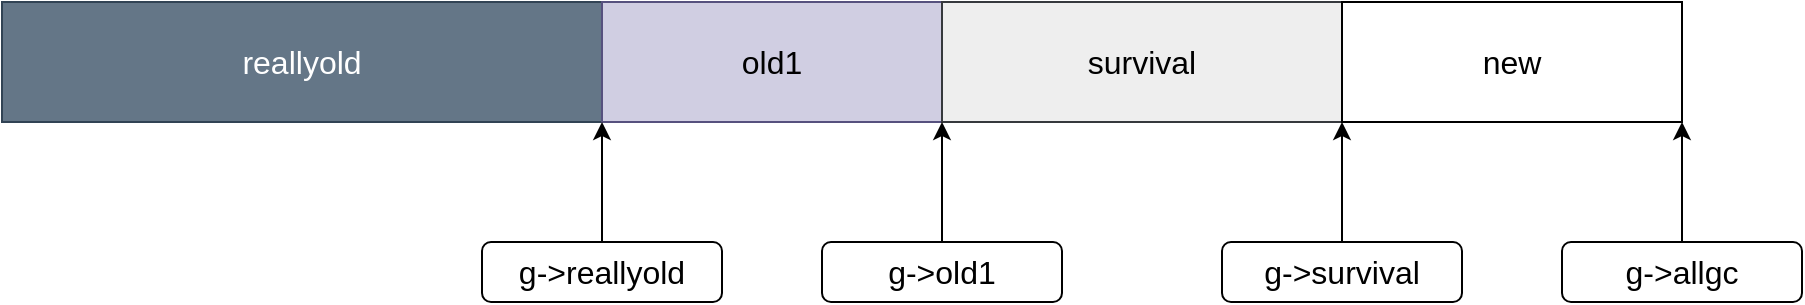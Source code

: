 <mxfile version="22.1.20" type="device">
  <diagram name="Page-1" id="rc0uClVn3gRNKsO3K7OQ">
    <mxGraphModel dx="1434" dy="746" grid="1" gridSize="10" guides="1" tooltips="1" connect="1" arrows="1" fold="1" page="1" pageScale="1" pageWidth="850" pageHeight="1100" math="0" shadow="0">
      <root>
        <mxCell id="0" />
        <mxCell id="1" parent="0" />
        <mxCell id="BMD3vk750Op_6i22iyfP-1" value="&lt;font style=&quot;font-size: 16px;&quot;&gt;reallyold&lt;/font&gt;" style="rounded=0;whiteSpace=wrap;html=1;fillColor=#647687;fontColor=#ffffff;strokeColor=#314354;" vertex="1" parent="1">
          <mxGeometry y="150" width="300" height="60" as="geometry" />
        </mxCell>
        <mxCell id="BMD3vk750Op_6i22iyfP-2" value="&lt;font style=&quot;font-size: 16px;&quot;&gt;old1&lt;/font&gt;" style="rounded=0;whiteSpace=wrap;html=1;fillColor=#d0cee2;strokeColor=#56517e;" vertex="1" parent="1">
          <mxGeometry x="300" y="150" width="170" height="60" as="geometry" />
        </mxCell>
        <mxCell id="BMD3vk750Op_6i22iyfP-3" value="&lt;span style=&quot;font-size: 16px;&quot;&gt;survival&lt;/span&gt;" style="rounded=0;whiteSpace=wrap;html=1;fillColor=#eeeeee;strokeColor=#36393d;" vertex="1" parent="1">
          <mxGeometry x="470" y="150" width="200" height="60" as="geometry" />
        </mxCell>
        <mxCell id="BMD3vk750Op_6i22iyfP-4" value="&lt;span style=&quot;font-size: 16px;&quot;&gt;new&lt;/span&gt;" style="rounded=0;whiteSpace=wrap;html=1;" vertex="1" parent="1">
          <mxGeometry x="670" y="150" width="170" height="60" as="geometry" />
        </mxCell>
        <mxCell id="BMD3vk750Op_6i22iyfP-6" style="edgeStyle=orthogonalEdgeStyle;rounded=0;orthogonalLoop=1;jettySize=auto;html=1;exitX=0.5;exitY=0;exitDx=0;exitDy=0;entryX=0;entryY=1;entryDx=0;entryDy=0;" edge="1" parent="1" source="BMD3vk750Op_6i22iyfP-5" target="BMD3vk750Op_6i22iyfP-2">
          <mxGeometry relative="1" as="geometry" />
        </mxCell>
        <mxCell id="BMD3vk750Op_6i22iyfP-5" value="&lt;font style=&quot;font-size: 16px;&quot;&gt;g-&amp;gt;reallyold&lt;/font&gt;" style="rounded=1;whiteSpace=wrap;html=1;" vertex="1" parent="1">
          <mxGeometry x="240" y="270" width="120" height="30" as="geometry" />
        </mxCell>
        <mxCell id="BMD3vk750Op_6i22iyfP-8" style="edgeStyle=orthogonalEdgeStyle;rounded=0;orthogonalLoop=1;jettySize=auto;html=1;exitX=0.5;exitY=0;exitDx=0;exitDy=0;entryX=0;entryY=1;entryDx=0;entryDy=0;" edge="1" parent="1" source="BMD3vk750Op_6i22iyfP-7" target="BMD3vk750Op_6i22iyfP-3">
          <mxGeometry relative="1" as="geometry" />
        </mxCell>
        <mxCell id="BMD3vk750Op_6i22iyfP-7" value="&lt;font style=&quot;font-size: 16px;&quot;&gt;g-&amp;gt;old1&lt;/font&gt;" style="rounded=1;whiteSpace=wrap;html=1;" vertex="1" parent="1">
          <mxGeometry x="410" y="270" width="120" height="30" as="geometry" />
        </mxCell>
        <mxCell id="BMD3vk750Op_6i22iyfP-10" style="edgeStyle=orthogonalEdgeStyle;rounded=0;orthogonalLoop=1;jettySize=auto;html=1;exitX=0.5;exitY=0;exitDx=0;exitDy=0;entryX=0;entryY=1;entryDx=0;entryDy=0;" edge="1" parent="1" source="BMD3vk750Op_6i22iyfP-9" target="BMD3vk750Op_6i22iyfP-4">
          <mxGeometry relative="1" as="geometry" />
        </mxCell>
        <mxCell id="BMD3vk750Op_6i22iyfP-9" value="&lt;font style=&quot;font-size: 16px;&quot;&gt;g-&amp;gt;survival&lt;/font&gt;" style="rounded=1;whiteSpace=wrap;html=1;" vertex="1" parent="1">
          <mxGeometry x="610" y="270" width="120" height="30" as="geometry" />
        </mxCell>
        <mxCell id="BMD3vk750Op_6i22iyfP-12" style="edgeStyle=orthogonalEdgeStyle;rounded=0;orthogonalLoop=1;jettySize=auto;html=1;exitX=0.5;exitY=0;exitDx=0;exitDy=0;entryX=1;entryY=1;entryDx=0;entryDy=0;" edge="1" parent="1" source="BMD3vk750Op_6i22iyfP-11" target="BMD3vk750Op_6i22iyfP-4">
          <mxGeometry relative="1" as="geometry" />
        </mxCell>
        <mxCell id="BMD3vk750Op_6i22iyfP-11" value="&lt;font style=&quot;font-size: 16px;&quot;&gt;g-&amp;gt;allgc&lt;/font&gt;" style="rounded=1;whiteSpace=wrap;html=1;" vertex="1" parent="1">
          <mxGeometry x="780" y="270" width="120" height="30" as="geometry" />
        </mxCell>
      </root>
    </mxGraphModel>
  </diagram>
</mxfile>

